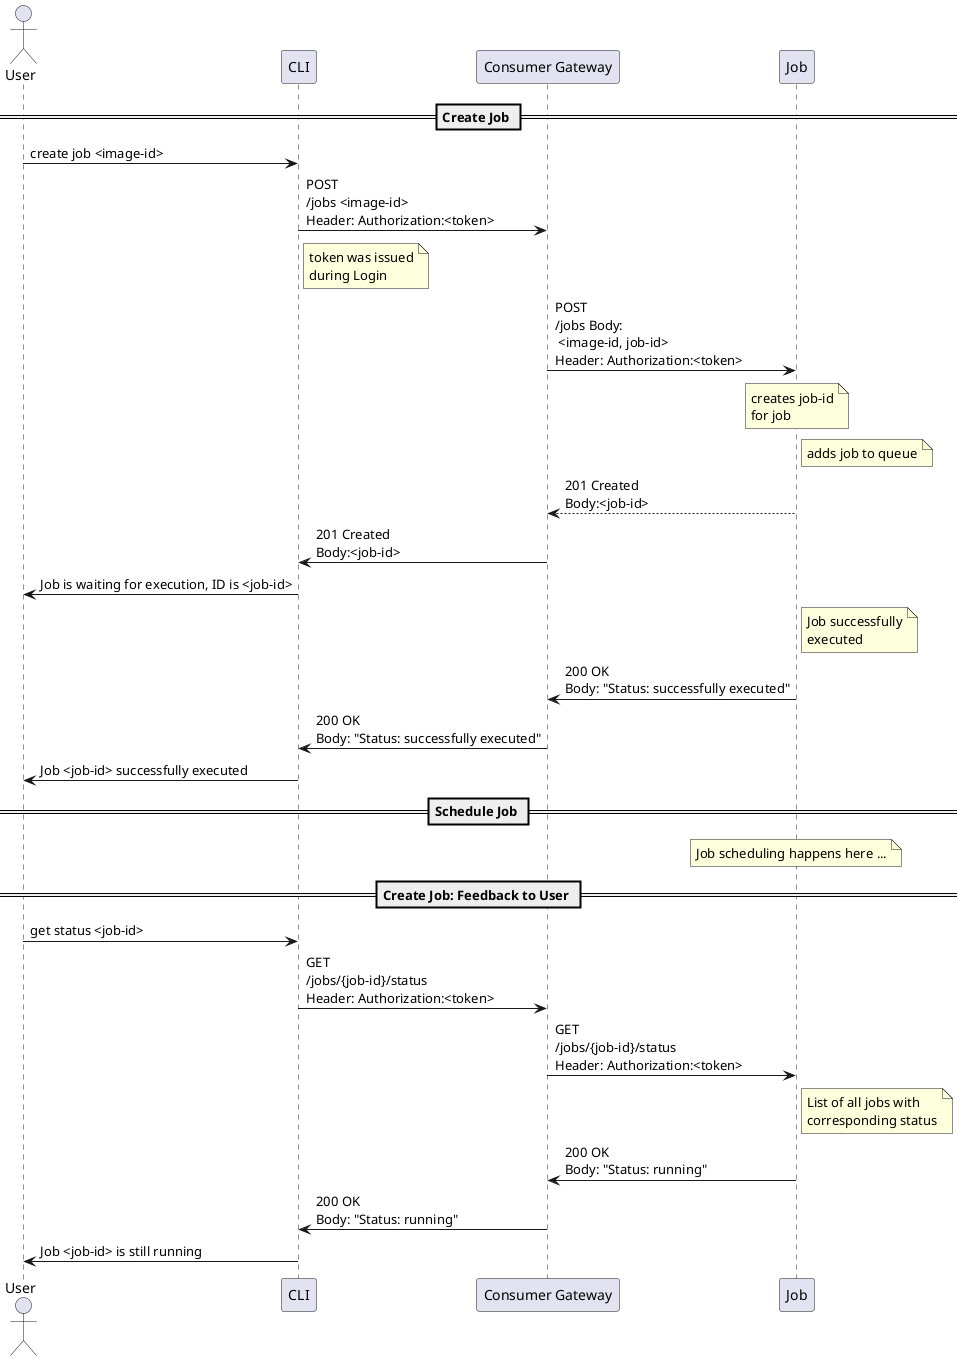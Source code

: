 @startuml
actor "User"


== Create Job ==
User -> CLI: create job <image-id>
CLI -> "Consumer Gateway": POST\n/jobs <image-id>\nHeader: Authorization:<token>
note right of CLI: token was issued\nduring Login
"Consumer Gateway" -> Job: POST\n/jobs Body:\n <image-id, job-id>\nHeader: Authorization:<token>
note over "Job": creates job-id\nfor job

note right of Job: adds job to queue
Job --> "Consumer Gateway": 201 Created\nBody:<job-id>
"Consumer Gateway" -> CLI: 201 Created\nBody:<job-id>
"CLI" -> User: Job is waiting for execution, ID is <job-id>
note right of "Job": Job successfully\nexecuted
"Job" -> "Consumer Gateway": 200 OK\nBody: "Status: successfully executed"
"Consumer Gateway"->"CLI": 200 OK\nBody: "Status: successfully executed"
"CLI"->"User": Job <job-id> successfully executed


== Schedule Job ==
note over Job: Job scheduling happens here ... 

== Create Job: Feedback to User ==
"User" -> "CLI": get status <job-id>

"CLI" -> "Consumer Gateway": GET\n/jobs/{job-id}/status \nHeader: Authorization:<token>
"Consumer Gateway" -> "Job": GET\n/jobs/{job-id}/status \nHeader: Authorization:<token>
note right of Job: List of all jobs with\ncorresponding status
"Job" -> "Consumer Gateway": 200 OK\nBody: "Status: running"
"Consumer Gateway"->"CLI": 200 OK\nBody: "Status: running"
"CLI"->"User": Job <job-id> is still running

@enduml